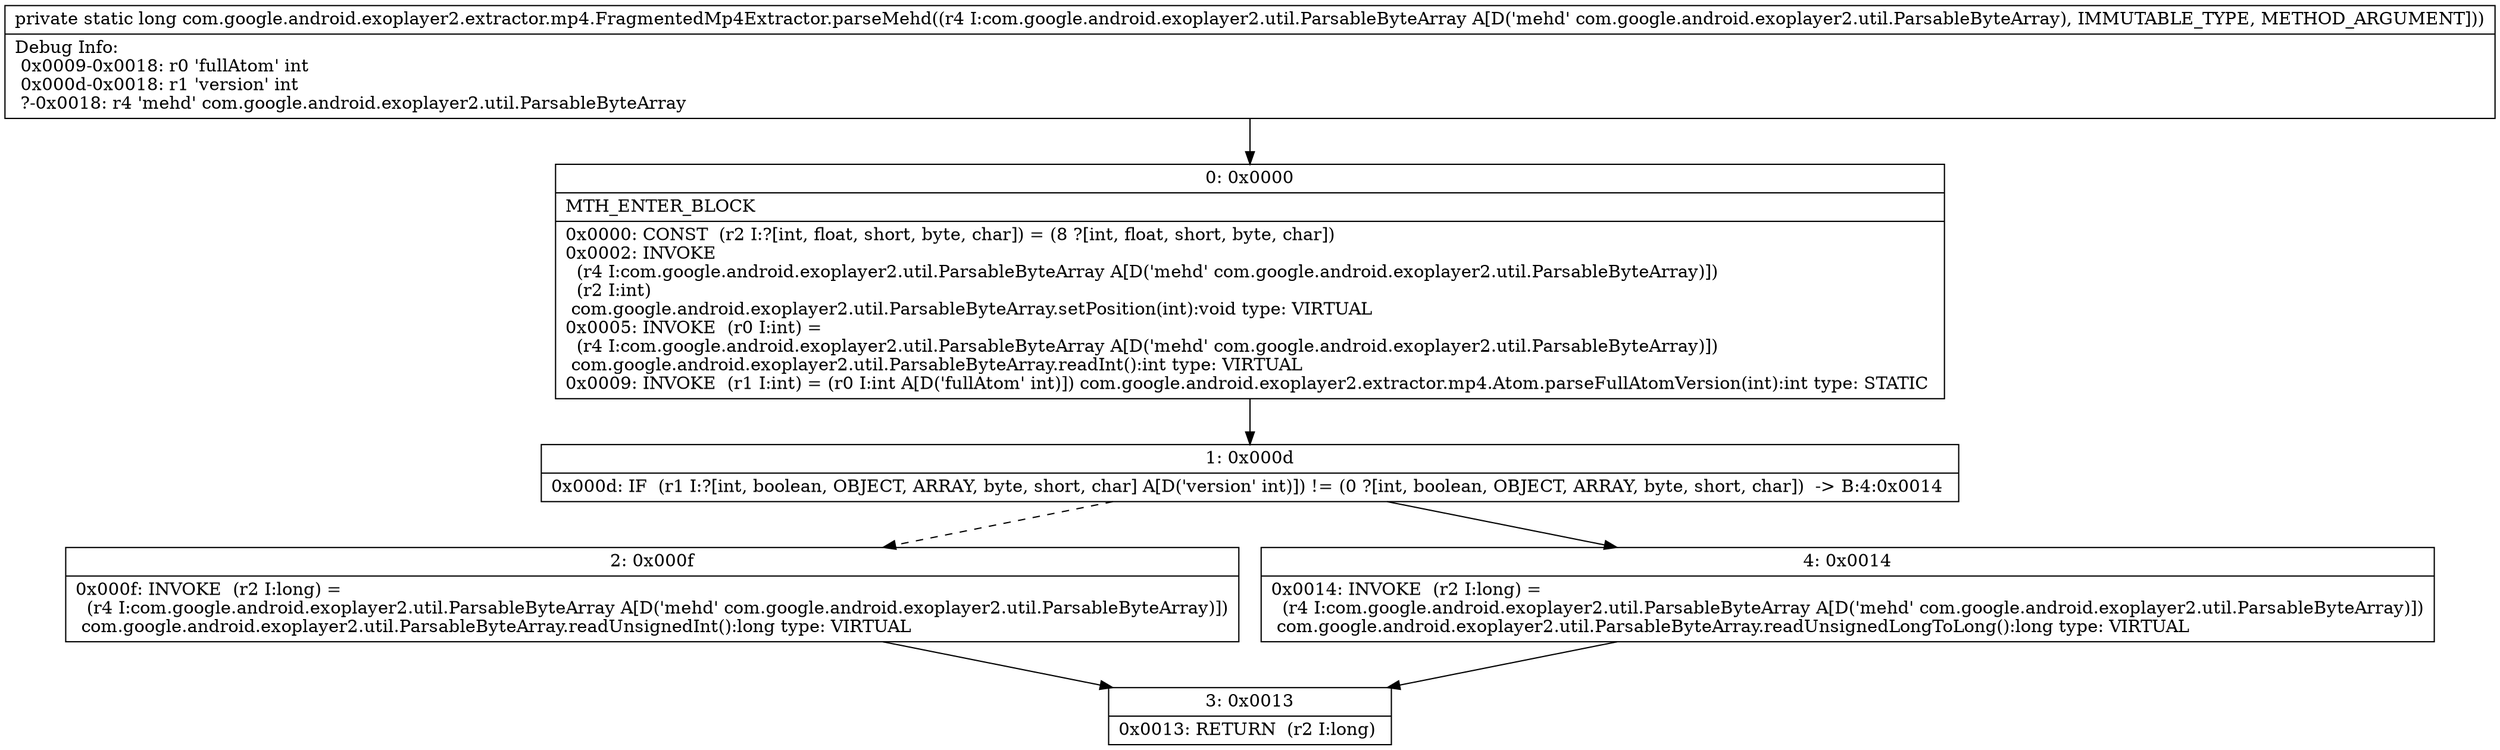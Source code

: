 digraph "CFG forcom.google.android.exoplayer2.extractor.mp4.FragmentedMp4Extractor.parseMehd(Lcom\/google\/android\/exoplayer2\/util\/ParsableByteArray;)J" {
Node_0 [shape=record,label="{0\:\ 0x0000|MTH_ENTER_BLOCK\l|0x0000: CONST  (r2 I:?[int, float, short, byte, char]) = (8 ?[int, float, short, byte, char]) \l0x0002: INVOKE  \l  (r4 I:com.google.android.exoplayer2.util.ParsableByteArray A[D('mehd' com.google.android.exoplayer2.util.ParsableByteArray)])\l  (r2 I:int)\l com.google.android.exoplayer2.util.ParsableByteArray.setPosition(int):void type: VIRTUAL \l0x0005: INVOKE  (r0 I:int) = \l  (r4 I:com.google.android.exoplayer2.util.ParsableByteArray A[D('mehd' com.google.android.exoplayer2.util.ParsableByteArray)])\l com.google.android.exoplayer2.util.ParsableByteArray.readInt():int type: VIRTUAL \l0x0009: INVOKE  (r1 I:int) = (r0 I:int A[D('fullAtom' int)]) com.google.android.exoplayer2.extractor.mp4.Atom.parseFullAtomVersion(int):int type: STATIC \l}"];
Node_1 [shape=record,label="{1\:\ 0x000d|0x000d: IF  (r1 I:?[int, boolean, OBJECT, ARRAY, byte, short, char] A[D('version' int)]) != (0 ?[int, boolean, OBJECT, ARRAY, byte, short, char])  \-\> B:4:0x0014 \l}"];
Node_2 [shape=record,label="{2\:\ 0x000f|0x000f: INVOKE  (r2 I:long) = \l  (r4 I:com.google.android.exoplayer2.util.ParsableByteArray A[D('mehd' com.google.android.exoplayer2.util.ParsableByteArray)])\l com.google.android.exoplayer2.util.ParsableByteArray.readUnsignedInt():long type: VIRTUAL \l}"];
Node_3 [shape=record,label="{3\:\ 0x0013|0x0013: RETURN  (r2 I:long) \l}"];
Node_4 [shape=record,label="{4\:\ 0x0014|0x0014: INVOKE  (r2 I:long) = \l  (r4 I:com.google.android.exoplayer2.util.ParsableByteArray A[D('mehd' com.google.android.exoplayer2.util.ParsableByteArray)])\l com.google.android.exoplayer2.util.ParsableByteArray.readUnsignedLongToLong():long type: VIRTUAL \l}"];
MethodNode[shape=record,label="{private static long com.google.android.exoplayer2.extractor.mp4.FragmentedMp4Extractor.parseMehd((r4 I:com.google.android.exoplayer2.util.ParsableByteArray A[D('mehd' com.google.android.exoplayer2.util.ParsableByteArray), IMMUTABLE_TYPE, METHOD_ARGUMENT]))  | Debug Info:\l  0x0009\-0x0018: r0 'fullAtom' int\l  0x000d\-0x0018: r1 'version' int\l  ?\-0x0018: r4 'mehd' com.google.android.exoplayer2.util.ParsableByteArray\l}"];
MethodNode -> Node_0;
Node_0 -> Node_1;
Node_1 -> Node_2[style=dashed];
Node_1 -> Node_4;
Node_2 -> Node_3;
Node_4 -> Node_3;
}


